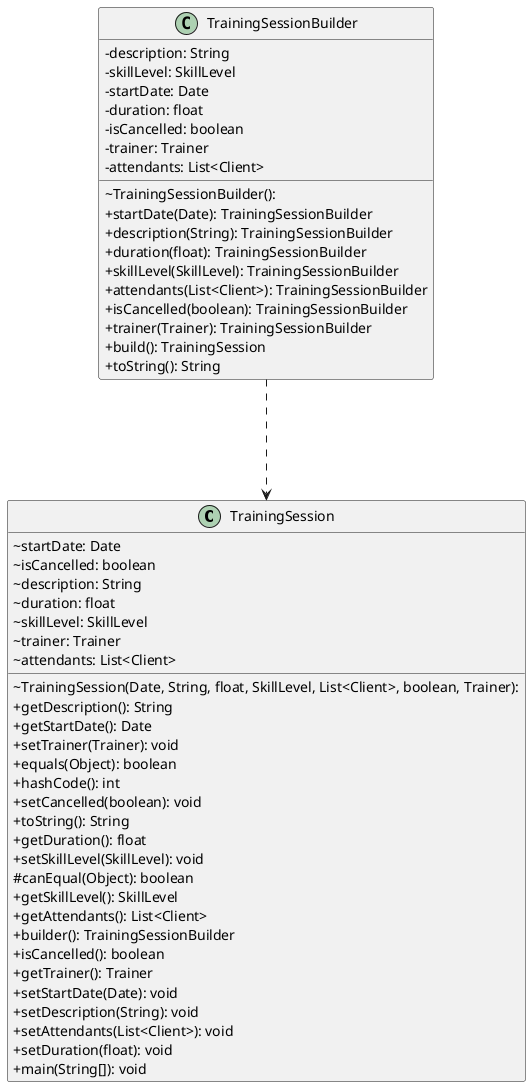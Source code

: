@startuml
skinparam classAttributeIconSize 0
top to bottom direction

class TrainingSession {
  ~ TrainingSession(Date, String, float, SkillLevel, List<Client>, boolean, Trainer): 
  ~ startDate: Date
  ~ isCancelled: boolean
  ~ description: String
  ~ duration: float
  ~ skillLevel: SkillLevel
  ~ trainer: Trainer
  ~ attendants: List<Client>
  + getDescription(): String
  + getStartDate(): Date
  + setTrainer(Trainer): void
  + equals(Object): boolean
  + hashCode(): int
  + setCancelled(boolean): void
  + toString(): String
  + getDuration(): float
  + setSkillLevel(SkillLevel): void
  # canEqual(Object): boolean
  + getSkillLevel(): SkillLevel
  + getAttendants(): List<Client>
  + builder(): TrainingSessionBuilder
  + isCancelled(): boolean
  + getTrainer(): Trainer
  + setStartDate(Date): void
  + setDescription(String): void
  + setAttendants(List<Client>): void
  + setDuration(float): void
  + main(String[]): void
}
class TrainingSessionBuilder {
  ~ TrainingSessionBuilder(): 
  - description: String
  - skillLevel: SkillLevel
  - startDate: Date
  - duration: float
  - isCancelled: boolean
  - trainer: Trainer
  - attendants: List<Client>
  + startDate(Date): TrainingSessionBuilder
  + description(String): TrainingSessionBuilder
  + duration(float): TrainingSessionBuilder
  + skillLevel(SkillLevel): TrainingSessionBuilder
  + attendants(List<Client>): TrainingSessionBuilder
  + isCancelled(boolean): TrainingSessionBuilder
  + trainer(Trainer): TrainingSessionBuilder
  + build(): TrainingSession
  + toString(): String
}
         
TrainingSessionBuilder  -.->  TrainingSession
@enduml